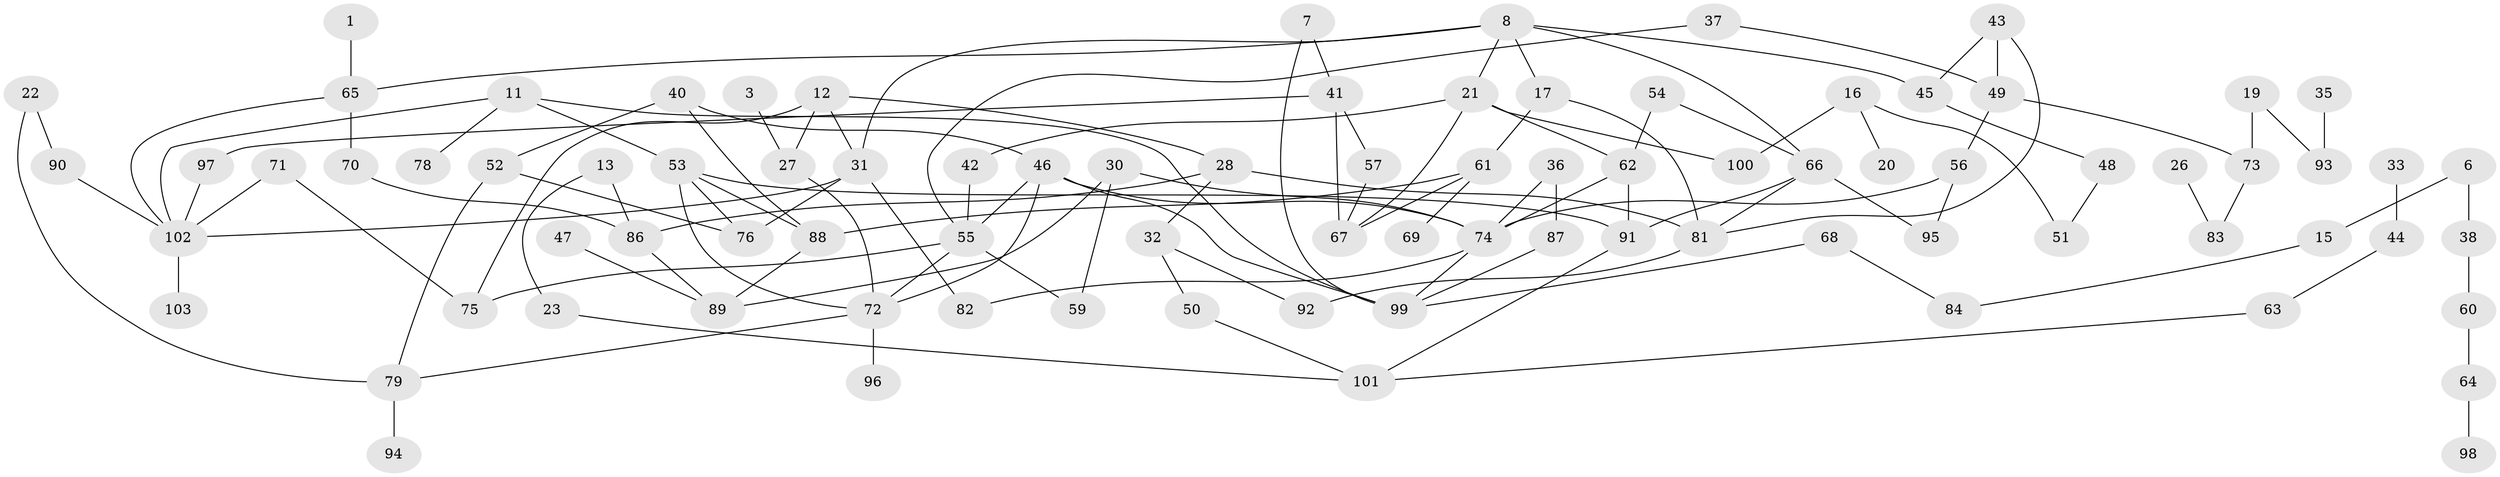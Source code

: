 // original degree distribution, {1: 0.2054794520547945, 2: 0.3013698630136986, 0: 0.10273972602739725, 4: 0.10273972602739725, 3: 0.21232876712328766, 6: 0.00684931506849315, 5: 0.04794520547945205, 8: 0.00684931506849315, 7: 0.0136986301369863}
// Generated by graph-tools (version 1.1) at 2025/35/03/04/25 23:35:43]
// undirected, 87 vertices, 124 edges
graph export_dot {
  node [color=gray90,style=filled];
  1;
  3;
  6;
  7;
  8;
  11;
  12;
  13;
  15;
  16;
  17;
  19;
  20;
  21;
  22;
  23;
  26;
  27;
  28;
  30;
  31;
  32;
  33;
  35;
  36;
  37;
  38;
  40;
  41;
  42;
  43;
  44;
  45;
  46;
  47;
  48;
  49;
  50;
  51;
  52;
  53;
  54;
  55;
  56;
  57;
  59;
  60;
  61;
  62;
  63;
  64;
  65;
  66;
  67;
  68;
  69;
  70;
  71;
  72;
  73;
  74;
  75;
  76;
  78;
  79;
  81;
  82;
  83;
  84;
  86;
  87;
  88;
  89;
  90;
  91;
  92;
  93;
  94;
  95;
  96;
  97;
  98;
  99;
  100;
  101;
  102;
  103;
  1 -- 65 [weight=1.0];
  3 -- 27 [weight=1.0];
  6 -- 15 [weight=1.0];
  6 -- 38 [weight=1.0];
  7 -- 41 [weight=1.0];
  7 -- 99 [weight=1.0];
  8 -- 17 [weight=1.0];
  8 -- 21 [weight=1.0];
  8 -- 31 [weight=1.0];
  8 -- 45 [weight=1.0];
  8 -- 65 [weight=1.0];
  8 -- 66 [weight=1.0];
  11 -- 53 [weight=1.0];
  11 -- 78 [weight=1.0];
  11 -- 99 [weight=1.0];
  11 -- 102 [weight=1.0];
  12 -- 27 [weight=1.0];
  12 -- 28 [weight=1.0];
  12 -- 31 [weight=1.0];
  12 -- 75 [weight=1.0];
  13 -- 23 [weight=1.0];
  13 -- 86 [weight=1.0];
  15 -- 84 [weight=1.0];
  16 -- 20 [weight=1.0];
  16 -- 51 [weight=1.0];
  16 -- 100 [weight=1.0];
  17 -- 61 [weight=1.0];
  17 -- 81 [weight=1.0];
  19 -- 73 [weight=1.0];
  19 -- 93 [weight=1.0];
  21 -- 42 [weight=1.0];
  21 -- 62 [weight=1.0];
  21 -- 67 [weight=1.0];
  21 -- 100 [weight=1.0];
  22 -- 79 [weight=1.0];
  22 -- 90 [weight=1.0];
  23 -- 101 [weight=1.0];
  26 -- 83 [weight=1.0];
  27 -- 72 [weight=1.0];
  28 -- 32 [weight=1.0];
  28 -- 81 [weight=1.0];
  28 -- 86 [weight=1.0];
  30 -- 59 [weight=1.0];
  30 -- 74 [weight=1.0];
  30 -- 89 [weight=1.0];
  31 -- 76 [weight=1.0];
  31 -- 82 [weight=1.0];
  31 -- 102 [weight=1.0];
  32 -- 50 [weight=1.0];
  32 -- 92 [weight=1.0];
  33 -- 44 [weight=1.0];
  35 -- 93 [weight=1.0];
  36 -- 74 [weight=1.0];
  36 -- 87 [weight=1.0];
  37 -- 49 [weight=1.0];
  37 -- 55 [weight=1.0];
  38 -- 60 [weight=1.0];
  40 -- 46 [weight=1.0];
  40 -- 52 [weight=1.0];
  40 -- 88 [weight=1.0];
  41 -- 57 [weight=1.0];
  41 -- 67 [weight=1.0];
  41 -- 97 [weight=1.0];
  42 -- 55 [weight=1.0];
  43 -- 45 [weight=1.0];
  43 -- 49 [weight=1.0];
  43 -- 81 [weight=1.0];
  44 -- 63 [weight=1.0];
  45 -- 48 [weight=1.0];
  46 -- 55 [weight=1.0];
  46 -- 72 [weight=1.0];
  46 -- 74 [weight=1.0];
  46 -- 99 [weight=1.0];
  47 -- 89 [weight=1.0];
  48 -- 51 [weight=1.0];
  49 -- 56 [weight=1.0];
  49 -- 73 [weight=1.0];
  50 -- 101 [weight=1.0];
  52 -- 76 [weight=1.0];
  52 -- 79 [weight=1.0];
  53 -- 72 [weight=1.0];
  53 -- 76 [weight=1.0];
  53 -- 88 [weight=1.0];
  53 -- 91 [weight=1.0];
  54 -- 62 [weight=1.0];
  54 -- 66 [weight=1.0];
  55 -- 59 [weight=1.0];
  55 -- 72 [weight=1.0];
  55 -- 75 [weight=1.0];
  56 -- 74 [weight=1.0];
  56 -- 95 [weight=1.0];
  57 -- 67 [weight=1.0];
  60 -- 64 [weight=1.0];
  61 -- 67 [weight=1.0];
  61 -- 69 [weight=1.0];
  61 -- 88 [weight=1.0];
  62 -- 74 [weight=1.0];
  62 -- 91 [weight=1.0];
  63 -- 101 [weight=1.0];
  64 -- 98 [weight=1.0];
  65 -- 70 [weight=1.0];
  65 -- 102 [weight=1.0];
  66 -- 81 [weight=1.0];
  66 -- 91 [weight=1.0];
  66 -- 95 [weight=1.0];
  68 -- 84 [weight=1.0];
  68 -- 99 [weight=1.0];
  70 -- 86 [weight=1.0];
  71 -- 75 [weight=1.0];
  71 -- 102 [weight=1.0];
  72 -- 79 [weight=1.0];
  72 -- 96 [weight=1.0];
  73 -- 83 [weight=1.0];
  74 -- 82 [weight=1.0];
  74 -- 99 [weight=1.0];
  79 -- 94 [weight=1.0];
  81 -- 92 [weight=1.0];
  86 -- 89 [weight=1.0];
  87 -- 99 [weight=1.0];
  88 -- 89 [weight=1.0];
  90 -- 102 [weight=1.0];
  91 -- 101 [weight=1.0];
  97 -- 102 [weight=1.0];
  102 -- 103 [weight=1.0];
}
